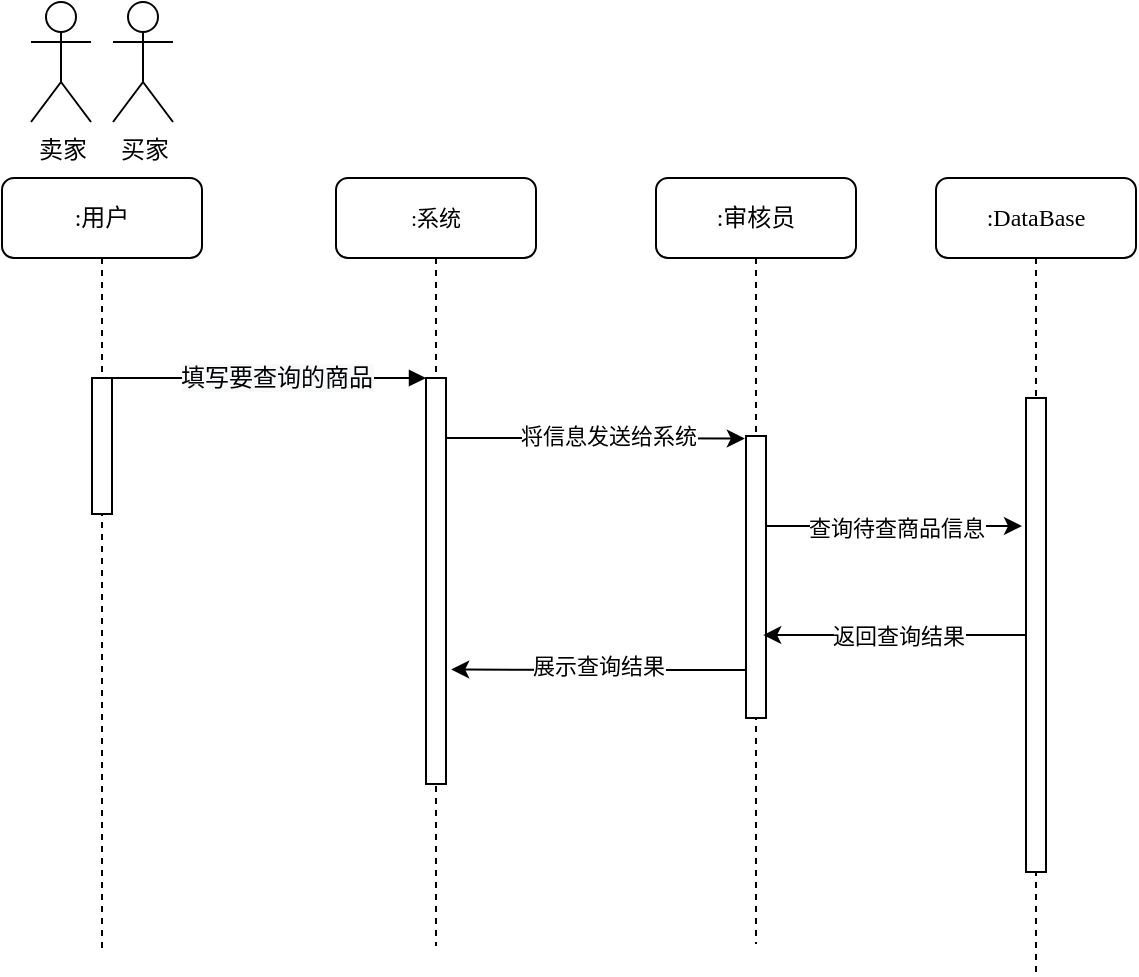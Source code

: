 <mxfile version="17.4.5" type="github">
  <diagram id="tGM0PoBINYn4neO8G_zT" name="第 1 页">
    <mxGraphModel dx="1036" dy="557" grid="0" gridSize="10" guides="1" tooltips="1" connect="1" arrows="1" fold="1" page="1" pageScale="1" pageWidth="1169" pageHeight="827" math="0" shadow="0">
      <root>
        <mxCell id="0" />
        <mxCell id="1" parent="0" />
        <mxCell id="GBrsPW4wWktVcQGoqvxC-1" value="&lt;font style=&quot;font-size: 11px ; line-height: 1.2&quot;&gt;:系统&lt;/font&gt;" style="shape=umlLifeline;perimeter=lifelinePerimeter;whiteSpace=wrap;html=1;container=1;collapsible=0;recursiveResize=0;outlineConnect=0;rounded=1;shadow=0;comic=0;labelBackgroundColor=none;strokeWidth=1;fontFamily=Verdana;fontSize=12;align=center;" vertex="1" parent="1">
          <mxGeometry x="344" y="207" width="100" height="384" as="geometry" />
        </mxCell>
        <mxCell id="GBrsPW4wWktVcQGoqvxC-2" value="" style="html=1;points=[];perimeter=orthogonalPerimeter;rounded=0;shadow=0;comic=0;labelBackgroundColor=none;strokeWidth=1;fontFamily=Verdana;fontSize=12;align=center;" vertex="1" parent="GBrsPW4wWktVcQGoqvxC-1">
          <mxGeometry x="45" y="100" width="10" height="203" as="geometry" />
        </mxCell>
        <mxCell id="GBrsPW4wWktVcQGoqvxC-3" value=":审核员" style="shape=umlLifeline;perimeter=lifelinePerimeter;whiteSpace=wrap;html=1;container=1;collapsible=0;recursiveResize=0;outlineConnect=0;rounded=1;shadow=0;comic=0;labelBackgroundColor=none;strokeWidth=1;fontFamily=Verdana;fontSize=12;align=center;" vertex="1" parent="1">
          <mxGeometry x="504" y="207" width="100" height="383" as="geometry" />
        </mxCell>
        <mxCell id="GBrsPW4wWktVcQGoqvxC-4" value="" style="html=1;points=[];perimeter=orthogonalPerimeter;rounded=0;shadow=0;comic=0;labelBackgroundColor=none;strokeWidth=1;fontFamily=Verdana;fontSize=12;align=center;" vertex="1" parent="GBrsPW4wWktVcQGoqvxC-3">
          <mxGeometry x="45" y="129" width="10" height="141" as="geometry" />
        </mxCell>
        <mxCell id="GBrsPW4wWktVcQGoqvxC-5" value=":DataBase" style="shape=umlLifeline;perimeter=lifelinePerimeter;whiteSpace=wrap;html=1;container=1;collapsible=0;recursiveResize=0;outlineConnect=0;rounded=1;shadow=0;comic=0;labelBackgroundColor=none;strokeWidth=1;fontFamily=Verdana;fontSize=12;align=center;" vertex="1" parent="1">
          <mxGeometry x="644" y="207" width="100" height="398" as="geometry" />
        </mxCell>
        <mxCell id="GBrsPW4wWktVcQGoqvxC-6" value="" style="html=1;points=[];perimeter=orthogonalPerimeter;rounded=0;shadow=0;comic=0;labelBackgroundColor=none;strokeWidth=1;fontFamily=Verdana;fontSize=12;align=center;" vertex="1" parent="GBrsPW4wWktVcQGoqvxC-5">
          <mxGeometry x="45" y="110" width="10" height="237" as="geometry" />
        </mxCell>
        <mxCell id="GBrsPW4wWktVcQGoqvxC-7" value=":用户" style="shape=umlLifeline;perimeter=lifelinePerimeter;whiteSpace=wrap;html=1;container=1;collapsible=0;recursiveResize=0;outlineConnect=0;rounded=1;shadow=0;comic=0;labelBackgroundColor=none;strokeWidth=1;fontFamily=Verdana;fontSize=12;align=center;" vertex="1" parent="1">
          <mxGeometry x="177" y="207" width="100" height="387" as="geometry" />
        </mxCell>
        <mxCell id="GBrsPW4wWktVcQGoqvxC-8" value="" style="html=1;points=[];perimeter=orthogonalPerimeter;rounded=0;shadow=0;comic=0;labelBackgroundColor=none;strokeWidth=1;fontFamily=Verdana;fontSize=12;align=center;" vertex="1" parent="GBrsPW4wWktVcQGoqvxC-7">
          <mxGeometry x="45" y="100" width="10" height="68" as="geometry" />
        </mxCell>
        <mxCell id="GBrsPW4wWktVcQGoqvxC-9" value="" style="html=1;verticalAlign=bottom;endArrow=block;entryX=0;entryY=0;labelBackgroundColor=none;fontFamily=Verdana;fontSize=12;edgeStyle=elbowEdgeStyle;elbow=vertical;" edge="1" parent="1" source="GBrsPW4wWktVcQGoqvxC-8" target="GBrsPW4wWktVcQGoqvxC-2">
          <mxGeometry x="-0.031" y="-57" relative="1" as="geometry">
            <mxPoint x="324" y="317" as="sourcePoint" />
            <mxPoint as="offset" />
          </mxGeometry>
        </mxCell>
        <mxCell id="GBrsPW4wWktVcQGoqvxC-10" value="&lt;span style=&quot;font-family: &amp;#34;verdana&amp;#34; ; font-size: 12px ; background-color: rgb(248 , 249 , 250)&quot;&gt;填写要查询的商品&lt;/span&gt;" style="edgeLabel;html=1;align=center;verticalAlign=middle;resizable=0;points=[];" vertex="1" connectable="0" parent="GBrsPW4wWktVcQGoqvxC-9">
          <mxGeometry x="-0.185" y="-2" relative="1" as="geometry">
            <mxPoint x="18" y="-2" as="offset" />
          </mxGeometry>
        </mxCell>
        <mxCell id="GBrsPW4wWktVcQGoqvxC-11" value="卖家" style="shape=umlActor;verticalLabelPosition=bottom;verticalAlign=top;html=1;outlineConnect=0;" vertex="1" parent="1">
          <mxGeometry x="191.5" y="119" width="30" height="60" as="geometry" />
        </mxCell>
        <mxCell id="GBrsPW4wWktVcQGoqvxC-12" style="edgeStyle=orthogonalEdgeStyle;rounded=0;orthogonalLoop=1;jettySize=auto;html=1;entryX=-0.059;entryY=0.009;entryDx=0;entryDy=0;entryPerimeter=0;" edge="1" parent="1" source="GBrsPW4wWktVcQGoqvxC-2" target="GBrsPW4wWktVcQGoqvxC-4">
          <mxGeometry relative="1" as="geometry">
            <Array as="points">
              <mxPoint x="432" y="337" />
              <mxPoint x="432" y="337" />
            </Array>
          </mxGeometry>
        </mxCell>
        <mxCell id="GBrsPW4wWktVcQGoqvxC-13" value="将信息发送给系统" style="edgeLabel;html=1;align=center;verticalAlign=middle;resizable=0;points=[];" vertex="1" connectable="0" parent="GBrsPW4wWktVcQGoqvxC-12">
          <mxGeometry x="0.077" y="1" relative="1" as="geometry">
            <mxPoint as="offset" />
          </mxGeometry>
        </mxCell>
        <mxCell id="GBrsPW4wWktVcQGoqvxC-14" style="edgeStyle=orthogonalEdgeStyle;rounded=0;orthogonalLoop=1;jettySize=auto;html=1;" edge="1" parent="1" source="GBrsPW4wWktVcQGoqvxC-4">
          <mxGeometry relative="1" as="geometry">
            <mxPoint x="687" y="381" as="targetPoint" />
            <Array as="points">
              <mxPoint x="590" y="381" />
              <mxPoint x="590" y="381" />
            </Array>
          </mxGeometry>
        </mxCell>
        <mxCell id="GBrsPW4wWktVcQGoqvxC-15" value="查询待查商品信息" style="edgeLabel;html=1;align=center;verticalAlign=middle;resizable=0;points=[];" vertex="1" connectable="0" parent="GBrsPW4wWktVcQGoqvxC-14">
          <mxGeometry x="-0.254" y="-1" relative="1" as="geometry">
            <mxPoint x="17" as="offset" />
          </mxGeometry>
        </mxCell>
        <mxCell id="GBrsPW4wWktVcQGoqvxC-16" value="买家" style="shape=umlActor;verticalLabelPosition=bottom;verticalAlign=top;html=1;outlineConnect=0;" vertex="1" parent="1">
          <mxGeometry x="232.5" y="119" width="30" height="60" as="geometry" />
        </mxCell>
        <mxCell id="GBrsPW4wWktVcQGoqvxC-17" style="edgeStyle=orthogonalEdgeStyle;rounded=0;orthogonalLoop=1;jettySize=auto;html=1;entryX=0.86;entryY=0.706;entryDx=0;entryDy=0;entryPerimeter=0;" edge="1" parent="1" source="GBrsPW4wWktVcQGoqvxC-6" target="GBrsPW4wWktVcQGoqvxC-4">
          <mxGeometry relative="1" as="geometry" />
        </mxCell>
        <mxCell id="GBrsPW4wWktVcQGoqvxC-18" value="返回查询结果" style="edgeLabel;html=1;align=center;verticalAlign=middle;resizable=0;points=[];" vertex="1" connectable="0" parent="GBrsPW4wWktVcQGoqvxC-17">
          <mxGeometry x="0.279" y="1" relative="1" as="geometry">
            <mxPoint x="20" y="-1" as="offset" />
          </mxGeometry>
        </mxCell>
        <mxCell id="GBrsPW4wWktVcQGoqvxC-19" style="edgeStyle=orthogonalEdgeStyle;rounded=0;orthogonalLoop=1;jettySize=auto;html=1;entryX=1.26;entryY=0.718;entryDx=0;entryDy=0;entryPerimeter=0;" edge="1" parent="1" source="GBrsPW4wWktVcQGoqvxC-4" target="GBrsPW4wWktVcQGoqvxC-2">
          <mxGeometry relative="1" as="geometry">
            <Array as="points">
              <mxPoint x="515" y="453" />
              <mxPoint x="515" y="453" />
            </Array>
          </mxGeometry>
        </mxCell>
        <mxCell id="GBrsPW4wWktVcQGoqvxC-20" value="展示查询结果" style="edgeLabel;html=1;align=center;verticalAlign=middle;resizable=0;points=[];" vertex="1" connectable="0" parent="GBrsPW4wWktVcQGoqvxC-19">
          <mxGeometry x="0.194" relative="1" as="geometry">
            <mxPoint x="14" y="-2" as="offset" />
          </mxGeometry>
        </mxCell>
      </root>
    </mxGraphModel>
  </diagram>
</mxfile>
